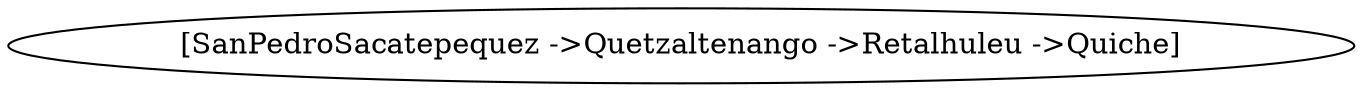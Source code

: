 digraph G {
"[SanPedroSacatepequez ->Quetzaltenango ->Retalhuleu ->Quiche]" [label="[SanPedroSacatepequez ->Quetzaltenango ->Retalhuleu ->Quiche]"];
}

